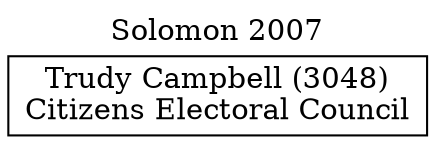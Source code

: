// House preference flow
digraph "Trudy Campbell (3048)_Solomon_2007" {
	graph [label="Solomon 2007" labelloc=t mclimit=10]
	node [shape=box]
	"Trudy Campbell (3048)" [label="Trudy Campbell (3048)
Citizens Electoral Council"]
}
